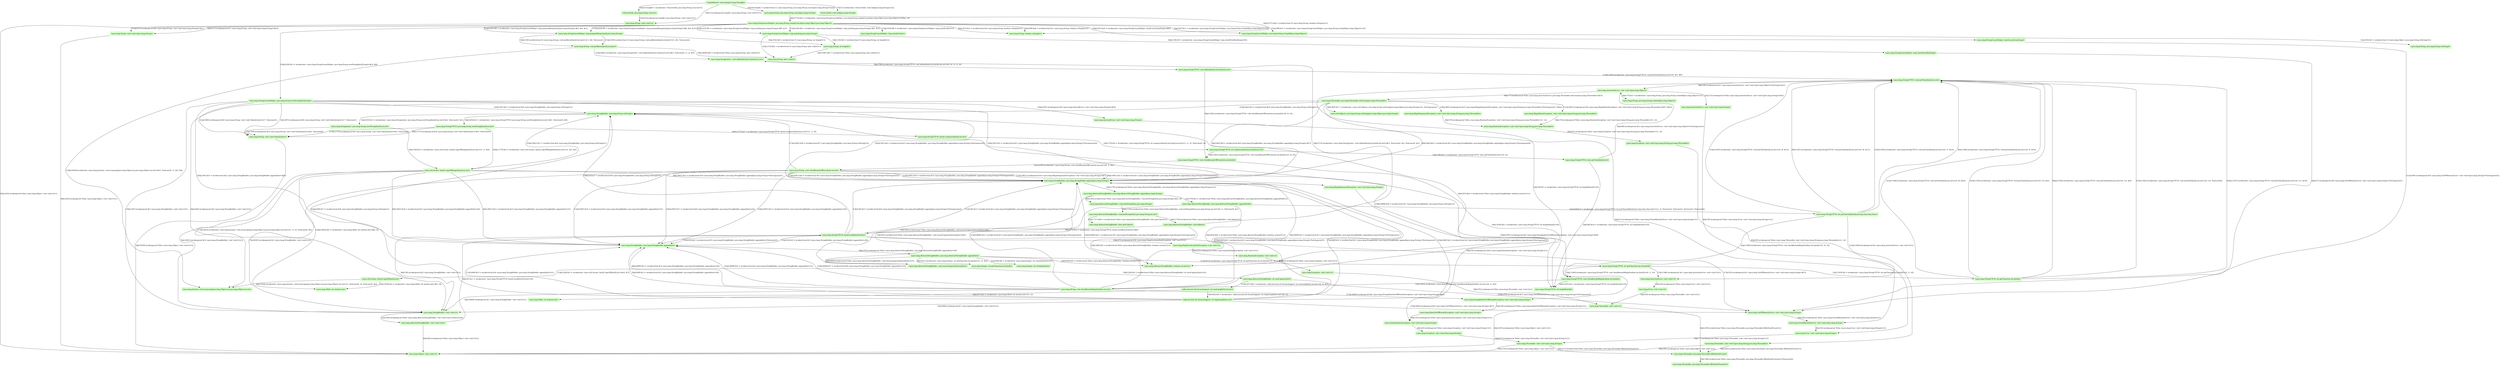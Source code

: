 digraph G {
  node [style=filled,color=".3 .2 1.0",shape=box,];
  "0" [label="<java.lang.Throwable: void <init>()>",];
  "1" [label="<java.util.Arrays: byte[] copyOfRange(byte[],int,int)>",];
  "2" [label="<java.lang.AbstractStringBuilder: int newCapacity(int)>",];
  "3" [label="<java.lang.String: void checkBoundsBeginEnd(int,int,int)>",];
  "4" [label="<java.lang.StringUTF16: void putChar(byte[],int,int)>",];
  "5" [label="<java.lang.StringUTF16: int getChars(int,int,int,byte[])>",];
  "6" [label="<java.lang.String: void checkBoundsOffCount(int,int,int)>",];
  "7" [label="<SourceSink: void sink(java.lang.String)>",];
  "8" [label="<java.lang.String: void <init>()>",];
  "9" [label="<java.lang.StringBuilder: java.lang.String toString()>",];
  "10" [label="<java.lang.Exception: void <init>(java.lang.String)>",];
  "11" [label="<java.lang.String: void <init>(java.lang.String)>",];
  "12" [label="<java.lang.StringBuilder: java.lang.StringBuilder append(java.lang.String)>",];
  "13" [label="<java.lang.StringConcatHelper: long initialCoder()>",];
  "14" [label="<java.lang.StringLatin1: java.lang.String newString(byte[],int,int)>",];
  "15" [label="<java.lang.StringIndexOutOfBoundsException: void <init>(java.lang.String)>",];
  "16" [label="<java.lang.AbstractStringBuilder: java.lang.AbstractStringBuilder append(java.lang.String)>",];
  "17" [label="<java.lang.InternalError: void <init>(java.lang.String)>",];
  "18" [label="<java.lang.StringConcatHelper: long mix(long,java.lang.String)>",];
  "19" [label="<java.lang.AbstractStringBuilder: void <init>(int)>",];
  "20" [label="<java.lang.StringConcatHelper: java.lang.String simpleConcat(java.lang.Object,java.lang.Object)>",];
  "21" [label="<java.lang.StringUTF16: void checkBoundsBeginEnd(int,int,byte[])>",];
  "22" [label="<java.lang.StringUTF16: char getChar(byte[],int)>",];
  "23" [label="<jdk.internal.util.ArraysSupport: int hugeLength(int,int)>",];
  "24" [label="<jdk.internal.util.ArraysSupport: int newLength(int,int,int)>",];
  "25" [label="<java.lang.AbstractStringBuilder: void putStringAt(int,java.lang.String,int,int)>",];
  "26" [label="<SourceSink: java.lang.String source()>",];
  "27" [label="<java.lang.IllegalArgumentException: void <init>(java.lang.String,java.lang.Throwable)>",];
  "28" [label="<java.lang.Throwable: java.lang.Throwable fillInStackTrace()>",];
  "29" [label="<java.util.Objects: java.lang.String toString(java.lang.Object,java.lang.String)>",];
  "30" [label="<java.lang.AbstractStringBuilder: void putStringAt(int,java.lang.String)>",];
  "31" [label="<java.lang.System: void arraycopy(java.lang.Object,int,java.lang.Object,int,int)>",];
  "32" [label="<java.lang.String: int length()>",];
  "33" [label="<java.lang.String: boolean isEmpty()>",];
  "34" [label="<java.lang.RuntimeException: void <init>(java.lang.String)>",];
  "35" [label="<java.lang.StringBuilder: void <init>()>",];
  "36" [label="<java.lang.AbstractStringBuilder: void inflate()>",];
  "37" [label="<java.lang.Error: void <init>(java.lang.String)>",];
  "38" [label="<java.lang.Throwable: void <init>(java.lang.String,java.lang.Throwable)>",];
  "39" [label="<java.lang.AssertionError: void <init>(java.lang.Object)>",];
  "40" [label="<java.lang.StringUTF16: byte[] compress(byte[],int,int)>",];
  "41" [label="<java.lang.StringConcatHelper: java.lang.String stringOf(java.lang.Object)>",];
  "42" [label="<java.lang.NegativeArraySizeException: void <init>()>",];
  "43" [label="<java.lang.StringUTF16: byte[] newBytesFor(int)>",];
  "44" [label="<java.lang.AbstractStringBuilder: boolean isLatin1()>",];
  "45" [label="<java.util.Arrays: byte[] copyOf(byte[],int)>",];
  "46" [label="<ArgToResult: void main(java.lang.String[])>",];
  "47" [label="<java.lang.StringConcatHelper: byte[] newArray(long)>",];
  "48" [label="<java.lang.Exception: void <init>()>",];
  "49" [label="<java.lang.IllegalStateException: void <init>(java.lang.String,java.lang.Throwable)>",];
  "50" [label="<java.lang.StringUTF16: java.lang.String newString(byte[],int,int)>",];
  "51" [label="<java.lang.StringUTF16: void inflate(byte[],int,byte[],int,int)>",];
  "52" [label="<java.lang.String: java.lang.String concat(java.lang.String)>",];
  "53" [label="<java.lang.Math: int max(int,int)>",];
  "54" [label="<java.lang.Integer: int stringSize(int)>",];
  "55" [label="<java.lang.StringUTF16: int getChars(int,int,byte[])>",];
  "56" [label="<java.lang.StringBuilder: java.lang.StringBuilder append(int)>",];
  "57" [label="<java.lang.AbstractStringBuilder: void ensureCapacityInternal(int)>",];
  "58" [label="<java.lang.StringLatin1: void inflate(byte[],int,byte[],int,int)>",];
  "59" [label="<java.lang.VirtualMachineError: void <init>(java.lang.String)>",];
  "60" [label="<java.lang.Object: void <init>()>",];
  "61" [label="<java.lang.StringConcatHelper: long prepend(long,byte[],java.lang.String)>",];
  "62" [label="<java.lang.String: java.lang.String valueOf(java.lang.Object)>",];
  "63" [label="<java.lang.StringUTF16: int length(byte[])>",];
  "64" [label="<java.lang.RuntimeException: void <init>(java.lang.String,java.lang.Throwable)>",];
  "65" [label="<java.lang.Error: void <init>()>",];
  "66" [label="<java.lang.Throwable: java.lang.Throwable initCause(java.lang.Throwable)>",];
  "67" [label="<java.lang.AssertionError: void <init>()>",];
  "68" [label="<java.lang.RuntimeException: void <init>()>",];
  "69" [label="<java.lang.StringUTF16: void checkBoundsOffCount(int,int,byte[])>",];
  "70" [label="<java.lang.Throwable: void <init>(java.lang.String)>",];
  "71" [label="<java.lang.IllegalArgumentException: void <init>(java.lang.String)>",];
  "72" [label="<java.lang.StringUTF16: int compress(byte[],int,byte[],int,int)>",];
  "73" [label="<java.lang.Throwable: java.lang.Throwable fillInStackTrace(int)>",];
  "74" [label="<java.lang.String: void getBytes(byte[],int,byte)>",];
  "75" [label="<java.lang.AssertionError: void <init>(java.lang.String)>",];
  "76" [label="<java.lang.AbstractStringBuilder: byte getCoder()>",];
  "77" [label="<java.lang.OutOfMemoryError: void <init>(java.lang.String)>",];
  "78" [label="<java.lang.IndexOutOfBoundsException: void <init>(java.lang.String)>",];
  "79" [label="<java.lang.AbstractStringBuilder: java.lang.AbstractStringBuilder append(int)>",];
  "80" [label="<java.lang.Integer: int getChars(int,int,byte[])>",];
  "81" [label="<java.lang.StringConcatHelper: java.lang.String newString(byte[],long)>",];
  "82" [label="<java.lang.Math: int min(int,int)>",];
  "83" [label="<java.lang.StringUTF16: int putCharsAt(byte[],int,char,char,char,char)>",];
  "84" [label="<java.lang.AbstractStringBuilder: java.lang.AbstractStringBuilder appendNull()>",];
  "85" [label="<java.lang.StringConcatHelper: long checkOverflow(long)>",];
  "86" [label="<java.lang.Exception: void <init>(java.lang.String,java.lang.Throwable)>",];
  "87" [label="<java.lang.String: void <init>(byte[],byte)>",];
  "88" [label="<java.lang.String: java.lang.String toString()>",];
  "89" [label="<java.lang.String: byte coder()>",];
  "0" -> "60" [label="[0@L255] invokespecial %this.<java.lang.Object: void <init>()>();",];
  "0" -> "28" [label="[6@L256] invokevirtual %this.<java.lang.Throwable: java.lang.Throwable fillInStackTrace()>();",];
  "1" -> "31" [label="[17@L3823] invokestatic <java.lang.System: void arraycopy(java.lang.Object,int,java.lang.Object,int,int)>(r1, i1, r0, %intconst0, $i5);",];
  "1" -> "56" [label="[9@L3821] $r6 = invokevirtual $r5.<java.lang.StringBuilder: java.lang.StringBuilder append(int)>(i0);",];
  "1" -> "35" [label="[5@L3821] invokespecial $r3.<java.lang.StringBuilder: void <init>()>();",];
  "1" -> "12" [label="[8@L3821] $r5 = invokevirtual $r4.<java.lang.StringBuilder: java.lang.StringBuilder append(java.lang.String)>(%stringconst1);",];
  "1" -> "82" [label="[16@L3824] $i5 = invokestatic <java.lang.Math: int min(int,int)>($i4, i2);",];
  "1" -> "9" [label="[10@L3821] $r7 = invokevirtual $r6.<java.lang.StringBuilder: java.lang.String toString()>();",];
  "1" -> "71" [label="[11@L3821] invokespecial $r2.<java.lang.IllegalArgumentException: void <init>(java.lang.String)>($r7);",];
  "1" -> "56" [label="[6@L3821] $r4 = invokevirtual $r3.<java.lang.StringBuilder: java.lang.StringBuilder append(int)>(i1);",];
  "2" -> "24" [label="[11@L257] $i8 = invokestatic <jdk.internal.util.ArraysSupport: int newLength(int,int,int)>(i0, i4, $i7);",];
  "2" -> "77" [label="[16@L259] invokespecial $r3.<java.lang.OutOfMemoryError: void <init>(java.lang.String)>(%stringconst2);",];
  "3" -> "12" [label="[8@L4606] $r2 = invokevirtual $r1.<java.lang.StringBuilder: java.lang.StringBuilder append(java.lang.String)>(%stringconst1);",];
  "3" -> "12" [label="[11@L4606] $r4 = invokevirtual $r3.<java.lang.StringBuilder: java.lang.StringBuilder append(java.lang.String)>(%stringconst2);",];
  "3" -> "15" [label="[17@L4606] invokespecial $r0.<java.lang.StringIndexOutOfBoundsException: void <init>(java.lang.String)>($r8);",];
  "3" -> "35" [label="[6@L4606] invokespecial $r1.<java.lang.StringBuilder: void <init>()>();",];
  "3" -> "56" [label="[9@L4606] $r3 = invokevirtual $r2.<java.lang.StringBuilder: java.lang.StringBuilder append(int)>(i0);",];
  "3" -> "56" [label="[12@L4606] $r5 = invokevirtual $r4.<java.lang.StringBuilder: java.lang.StringBuilder append(int)>(i1);",];
  "3" -> "56" [label="[15@L4606] $r7 = invokevirtual $r6.<java.lang.StringBuilder: java.lang.StringBuilder append(int)>(i2);",];
  "3" -> "12" [label="[14@L4606] $r6 = invokevirtual $r5.<java.lang.StringBuilder: java.lang.StringBuilder append(java.lang.String)>(%stringconst3);",];
  "3" -> "9" [label="[16@L4606] $r8 = invokevirtual $r7.<java.lang.StringBuilder: java.lang.String toString()>();",];
  "4" -> "63" [label="[4@L59] $i7 = invokestatic <java.lang.StringUTF16: int length(byte[])>(r0);",];
  "4" -> "39" [label="[8@L59] invokespecial $r1.<java.lang.AssertionError: void <init>(java.lang.Object)>(%stringconst1);",];
  "5" -> "67" [label="[7@L1366] invokespecial $r1.<java.lang.AssertionError: void <init>()>();",];
  "5" -> "21" [label="[0@L1364] invokestatic <java.lang.StringUTF16: void checkBoundsBeginEnd(int,int,byte[])>(i0, i1, r0);",];
  "5" -> "55" [label="[1@L1365] $i3 = invokestatic <java.lang.StringUTF16: int getChars(int,int,byte[])>(i2, i1, r0);",];
  "6" -> "12" [label="[12@L4591] $r4 = invokevirtual $r3.<java.lang.StringBuilder: java.lang.StringBuilder append(java.lang.String)>(%stringconst2);",];
  "6" -> "56" [label="[13@L4591] $r5 = invokevirtual $r4.<java.lang.StringBuilder: java.lang.StringBuilder append(int)>(i1);",];
  "6" -> "9" [label="[17@L4591] $r8 = invokevirtual $r7.<java.lang.StringBuilder: java.lang.String toString()>();",];
  "6" -> "12" [label="[9@L4591] $r2 = invokevirtual $r1.<java.lang.StringBuilder: java.lang.StringBuilder append(java.lang.String)>(%stringconst1);",];
  "6" -> "12" [label="[15@L4591] $r6 = invokevirtual $r5.<java.lang.StringBuilder: java.lang.StringBuilder append(java.lang.String)>(%stringconst3);",];
  "6" -> "35" [label="[7@L4591] invokespecial $r1.<java.lang.StringBuilder: void <init>()>();",];
  "6" -> "56" [label="[16@L4591] $r7 = invokevirtual $r6.<java.lang.StringBuilder: java.lang.StringBuilder append(int)>(i2);",];
  "6" -> "15" [label="[18@L4591] invokespecial $r0.<java.lang.StringIndexOutOfBoundsException: void <init>(java.lang.String)>($r8);",];
  "6" -> "56" [label="[10@L4591] $r3 = invokevirtual $r2.<java.lang.StringBuilder: java.lang.StringBuilder append(int)>(i0);",];
  "8" -> "60" [label="[0@L243] invokespecial %this.<java.lang.Object: void <init>()>();",];
  "9" -> "50" [label="[9@L454] $r3 = invokestatic <java.lang.StringUTF16: java.lang.String newString(byte[],int,int)>($r1, %intconst0, $i0);",];
  "9" -> "14" [label="[5@L453] $r3 = invokestatic <java.lang.StringLatin1: java.lang.String newString(byte[],int,int)>($r2, %intconst0, $i1);",];
  "9" -> "44" [label="[0@L453] $z0 = invokevirtual %this.<java.lang.StringBuilder: boolean isLatin1()>();",];
  "10" -> "70" [label="[0@L67] invokespecial %this.<java.lang.Throwable: void <init>(java.lang.String)>(r1);",];
  "11" -> "60" [label="[0@L259] invokespecial %this.<java.lang.Object: void <init>()>();",];
  "12" -> "16" [label="[0@L179] invokespecial %this.<java.lang.AbstractStringBuilder: java.lang.AbstractStringBuilder append(java.lang.String)>(r1);",];
  "14" -> "87" [label="[7@L769] invokespecial $r0.<java.lang.String: void <init>(byte[],byte)>($r2, %intconst0);",];
  "14" -> "1" [label="[6@L769] $r2 = invokestatic <java.util.Arrays: byte[] copyOfRange(byte[],int,int)>(r1, i1, $i2);",];
  "15" -> "78" [label="[0@L56] invokespecial %this.<java.lang.IndexOutOfBoundsException: void <init>(java.lang.String)>(r1);",];
  "16" -> "57" [label="[6@L582] invokevirtual %this.<java.lang.AbstractStringBuilder: void ensureCapacityInternal(int)>($i2);",];
  "16" -> "84" [label="[1@L579] $r2 = invokevirtual %this.<java.lang.AbstractStringBuilder: java.lang.AbstractStringBuilder appendNull()>();",];
  "16" -> "30" [label="[8@L583] invokevirtual %this.<java.lang.AbstractStringBuilder: void putStringAt(int,java.lang.String)>($i3, r0);",];
  "17" -> "59" [label="[0@L51] invokespecial %this.<java.lang.VirtualMachineError: void <init>(java.lang.String)>(r1);",];
  "18" -> "32" [label="[0@L134] $i0 = invokevirtual r0.<java.lang.String: int length()>();",];
  "18" -> "85" [label="[8@L138] $l3 = invokestatic <java.lang.StringConcatHelper: long checkOverflow(long)>(l5);",];
  "18" -> "89" [label="[3@L135] $b2 = invokevirtual r0.<java.lang.String: byte coder()>();",];
  "19" -> "43" [label="[8@L91] $r1 = invokestatic <java.lang.StringUTF16: byte[] newBytesFor(int)>(i0);",];
  "19" -> "60" [label="[0@L86] invokespecial %this.<java.lang.Object: void <init>()>();",];
  "20" -> "41" [label="[1@L408] $r3 = invokestatic <java.lang.StringConcatHelper: java.lang.String stringOf(java.lang.Object)>(r2);",];
  "20" -> "13" [label="[13@L419] $l0 = invokestatic <java.lang.StringConcatHelper: long initialCoder()>();",];
  "20" -> "61" [label="[18@L425] $l4 = invokestatic <java.lang.StringConcatHelper: long prepend(long,byte[],java.lang.String)>($l3, $r4, $r1);",];
  "20" -> "33" [label="[8@L413] $z1 = invokevirtual $r3.<java.lang.String: boolean isEmpty()>();",];
  "20" -> "47" [label="[16@L421] $r4 = invokestatic <java.lang.StringConcatHelper: byte[] newArray(long)>($l2);",];
  "20" -> "18" [label="[14@L419] $l1 = invokestatic <java.lang.StringConcatHelper: long mix(long,java.lang.String)>($l0, $r1);",];
  "20" -> "61" [label="[17@L424] $l3 = invokestatic <java.lang.StringConcatHelper: long prepend(long,byte[],java.lang.String)>($l2, $r4, $r3);",];
  "20" -> "81" [label="[19@L426] $r5 = invokestatic <java.lang.StringConcatHelper: java.lang.String newString(byte[],long)>($r4, $l4);",];
  "20" -> "11" [label="[6@L411] invokespecial $r7.<java.lang.String: void <init>(java.lang.String)>($r3);",];
  "20" -> "18" [label="[15@L420] $l2 = invokestatic <java.lang.StringConcatHelper: long mix(long,java.lang.String)>($l1, $r3);",];
  "20" -> "41" [label="[0@L407] $r1 = invokestatic <java.lang.StringConcatHelper: java.lang.String stringOf(java.lang.Object)>(r0);",];
  "20" -> "11" [label="[11@L415] invokespecial $r6.<java.lang.String: void <init>(java.lang.String)>($r1);",];
  "20" -> "33" [label="[2@L409] $z0 = invokevirtual $r1.<java.lang.String: boolean isEmpty()>();",];
  "21" -> "63" [label="[0@L1632] $i2 = invokestatic <java.lang.StringUTF16: int length(byte[])>(r0);",];
  "21" -> "3" [label="[1@L1632] invokestatic <java.lang.String: void checkBoundsBeginEnd(int,int,int)>(i0, i1, $i2);",];
  "22" -> "39" [label="[8@L68] invokespecial $r2.<java.lang.AssertionError: void <init>(java.lang.Object)>(%stringconst1);",];
  "22" -> "63" [label="[4@L68] $i10 = invokestatic <java.lang.StringUTF16: int length(byte[])>(r0);",];
  "23" -> "35" [label="[5@L649] invokespecial $r1.<java.lang.StringBuilder: void <init>()>();",];
  "23" -> "12" [label="[13@L649] $r6 = invokevirtual $r5.<java.lang.StringBuilder: java.lang.StringBuilder append(java.lang.String)>(%stringconst3);",];
  "23" -> "56" [label="[11@L649] $r5 = invokevirtual $r4.<java.lang.StringBuilder: java.lang.StringBuilder append(int)>(i1);",];
  "23" -> "56" [label="[8@L649] $r3 = invokevirtual $r2.<java.lang.StringBuilder: java.lang.StringBuilder append(int)>(i0);",];
  "23" -> "9" [label="[14@L649] $r7 = invokevirtual $r6.<java.lang.StringBuilder: java.lang.String toString()>();",];
  "23" -> "12" [label="[7@L649] $r2 = invokevirtual $r1.<java.lang.StringBuilder: java.lang.StringBuilder append(java.lang.String)>(%stringconst1);",];
  "23" -> "12" [label="[10@L649] $r4 = invokevirtual $r3.<java.lang.StringBuilder: java.lang.StringBuilder append(java.lang.String)>(%stringconst2);",];
  "23" -> "77" [label="[15@L649] invokespecial $r0.<java.lang.OutOfMemoryError: void <init>(java.lang.String)>($r7);",];
  "24" -> "23" [label="[7@L642] $i5 = invokestatic <jdk.internal.util.ArraysSupport: int hugeLength(int,int)>(i0, i1);",];
  "24" -> "53" [label="[0@L637] $i3 = invokestatic <java.lang.Math: int max(int,int)>(i1, i2);",];
  "25" -> "36" [label="[5@L1718] invokevirtual %this.<java.lang.AbstractStringBuilder: void inflate()>();",];
  "25" -> "76" [label="[0@L1717] $b0 = invokevirtual %this.<java.lang.AbstractStringBuilder: byte getCoder()>();",];
  "26" -> "8" [label="[1@L4] invokespecial temp$0.<java.lang.String: void <init>()>();",];
  "27" -> "64" [label="[0@L70] invokespecial %this.<java.lang.RuntimeException: void <init>(java.lang.String,java.lang.Throwable)>(r1, r2);",];
  "28" -> "73" [label="[5@L798] invokevirtual %this.<java.lang.Throwable: java.lang.Throwable fillInStackTrace(int)>(%intconst0);",];
  "30" -> "25" [label="[2@L1724] invokevirtual %this.<java.lang.AbstractStringBuilder: void putStringAt(int,java.lang.String,int,int)>(i0, r1, %intconst0, $i1);",];
  "32" -> "89" [label="[2@L1481] $b1 = invokevirtual %this.<java.lang.String: byte coder()>();",];
  "34" -> "10" [label="[0@L63] invokespecial %this.<java.lang.Exception: void <init>(java.lang.String)>(r1);",];
  "35" -> "19" [label="[1@L106] invokespecial %this.<java.lang.AbstractStringBuilder: void <init>(int)>(%intconst0);",];
  "36" -> "44" [label="[0@L269] $z0 = invokevirtual %this.<java.lang.AbstractStringBuilder: boolean isLatin1()>();",];
  "36" -> "43" [label="[6@L272] $r2 = invokestatic <java.lang.StringUTF16: byte[] newBytesFor(int)>($i0);",];
  "36" -> "58" [label="[9@L273] invokestatic <java.lang.StringLatin1: void inflate(byte[],int,byte[],int,int)>($r3, %intconst0, $r2, %intconst0, $i1);",];
  "37" -> "70" [label="[0@L71] invokespecial %this.<java.lang.Throwable: void <init>(java.lang.String)>(r1);",];
  "38" -> "60" [label="[0@L292] invokespecial %this.<java.lang.Object: void <init>()>();",];
  "38" -> "28" [label="[6@L293] invokevirtual %this.<java.lang.Throwable: java.lang.Throwable fillInStackTrace()>();",];
  "39" -> "75" [label="[1@L75] invokespecial %this.<java.lang.AssertionError: void <init>(java.lang.String)>($r2);",];
  "39" -> "66" [label="[6@L77] invokevirtual %this.<java.lang.AssertionError: java.lang.Throwable initCause(java.lang.Throwable)>($r3);",];
  "39" -> "62" [label="[0@L75] $r2 = invokestatic <java.lang.String: java.lang.String valueOf(java.lang.Object)>(r1);",];
  "40" -> "72" [label="[2@L170] $i2 = invokestatic <java.lang.StringUTF16: int compress(byte[],int,byte[],int,int)>(r1, i1, r0, %intconst0, i0);",];
  "41" -> "88" [label="[1@L453] $r1 = invokevirtual r0.<java.lang.Object: java.lang.String toString()>();",];
  "42" -> "68" [label="[0@L42] invokespecial %this.<java.lang.RuntimeException: void <init>()>();",];
  "43" -> "35" [label="[9@L50] invokespecial $r2.<java.lang.StringBuilder: void <init>()>();",];
  "43" -> "56" [label="[12@L50] $r4 = invokevirtual $r3.<java.lang.StringBuilder: java.lang.StringBuilder append(int)>(i0);",];
  "43" -> "12" [label="[14@L50] $r5 = invokevirtual $r4.<java.lang.StringBuilder: java.lang.StringBuilder append(java.lang.String)>(%stringconst3);",];
  "43" -> "9" [label="[16@L50] $r7 = invokevirtual $r6.<java.lang.StringBuilder: java.lang.String toString()>();",];
  "43" -> "42" [label="[3@L47] invokespecial $r8.<java.lang.NegativeArraySizeException: void <init>()>();",];
  "43" -> "77" [label="[17@L50] invokespecial $r1.<java.lang.OutOfMemoryError: void <init>(java.lang.String)>($r7);",];
  "43" -> "56" [label="[15@L50] $r6 = invokevirtual $r5.<java.lang.StringBuilder: java.lang.StringBuilder append(int)>(%intconst1);",];
  "43" -> "12" [label="[11@L50] $r3 = invokevirtual $r2.<java.lang.StringBuilder: java.lang.StringBuilder append(java.lang.String)>(%stringconst2);",];
  "45" -> "31" [label="[4@L3538] invokestatic <java.lang.System: void arraycopy(java.lang.Object,int,java.lang.Object,int,int)>(r1, %intconst0, r0, %intconst0, $i2);",];
  "45" -> "82" [label="[2@L3539] $i2 = invokestatic <java.lang.Math: int min(int,int)>($i1, i0);",];
  "46" -> "26" [label="[0@L4] temp$0 = invokestatic <SourceSink: java.lang.String source()>();",];
  "46" -> "7" [label="[7@L7] invokestatic <SourceSink: void sink(java.lang.String)>(s2);",];
  "46" -> "8" [label="[3@L5] invokespecial temp$1.<java.lang.String: void <init>()>();",];
  "46" -> "52" [label="[5@L6] temp$2 = invokevirtual s1.<java.lang.String: java.lang.String concat(java.lang.String)>(taint);",];
  "47" -> "77" [label="[11@L495] invokespecial $r5.<java.lang.OutOfMemoryError: void <init>(java.lang.String)>(%stringconst2);",];
  "48" -> "0" [label="[0@L55] invokespecial %this.<java.lang.Throwable: void <init>()>();",];
  "49" -> "64" [label="[0@L74] invokespecial %this.<java.lang.RuntimeException: void <init>(java.lang.String,java.lang.Throwable)>(r1, r2);",];
  "50" -> "87" [label="[17@L1179] invokespecial $r0.<java.lang.String: void <init>(byte[],byte)>($r2, %intconst2);",];
  "50" -> "87" [label="[9@L1175] invokespecial $r4.<java.lang.String: void <init>(byte[],byte)>($r3, %intconst0);",];
  "50" -> "1" [label="[16@L1179] $r2 = invokestatic <java.util.Arrays: byte[] copyOfRange(byte[],int,int)>(r1, $i3, $i2);",];
  "50" -> "40" [label="[6@L1173] $r3 = invokestatic <java.lang.StringUTF16: byte[] compress(byte[],int,int)>(r1, i1, i0);",];
  "51" -> "4" [label="[13@L1464] invokestatic <java.lang.StringUTF16: void putChar(byte[],int,int)>(r0, $i1, $i9);",];
  "51" -> "69" [label="[0@L1462] invokestatic <java.lang.StringUTF16: void checkBoundsOffCount(int,int,byte[])>(i6, i0, r0);",];
  "52" -> "33" [label="[0@L2771] $z0 = invokevirtual r0.<java.lang.String: boolean isEmpty()>();",];
  "52" -> "20" [label="[4@L2774] $r2 = invokestatic <java.lang.StringConcatHelper: java.lang.String simpleConcat(java.lang.Object,java.lang.Object)>(%this, r0);",];
  "55" -> "4" [label="[25@L1547] invokestatic <java.lang.StringUTF16: void putChar(byte[],int,int)>(r0, i11, $i19);",];
  "55" -> "4" [label="[31@L1548] invokestatic <java.lang.StringUTF16: void putChar(byte[],int,int)>(r0, i8, $i22);",];
  "55" -> "4" [label="[41@L1554] invokestatic <java.lang.StringUTF16: void putChar(byte[],int,int)>(r0, i14, $i2);",];
  "55" -> "4" [label="[46@L1558] invokestatic <java.lang.StringUTF16: void putChar(byte[],int,int)>(r0, i14, $i3);",];
  "55" -> "4" [label="[51@L1562] invokestatic <java.lang.StringUTF16: void putChar(byte[],int,int)>(r0, i14, %intconst6);",];
  "56" -> "79" [label="[0@L253] invokespecial %this.<java.lang.AbstractStringBuilder: java.lang.AbstractStringBuilder append(int)>(i0);",];
  "57" -> "45" [label="[13@L228] $r3 = invokestatic <java.util.Arrays: byte[] copyOf(byte[],int)>($r2, $i7);",];
  "57" -> "2" [label="[9@L229] $i5 = invokevirtual %this.<java.lang.AbstractStringBuilder: int newCapacity(int)>(i3);",];
  "58" -> "51" [label="[0@L788] invokestatic <java.lang.StringUTF16: void inflate(byte[],int,byte[],int,int)>(r0, i0, r1, i1, i2);",];
  "59" -> "37" [label="[0@L54] invokespecial %this.<java.lang.Error: void <init>(java.lang.String)>(r1);",];
  "61" -> "74" [label="[9@L354] invokevirtual r0.<java.lang.String: void getBytes(byte[],int,byte)>(r1, $i4, %intconst1);",];
  "61" -> "74" [label="[13@L356] invokevirtual r0.<java.lang.String: void getBytes(byte[],int,byte)>(r1, $i3, %intconst2);",];
  "61" -> "32" [label="[0@L352] $i0 = invokevirtual r0.<java.lang.String: int length()>();",];
  "64" -> "86" [label="[0@L81] invokespecial %this.<java.lang.Exception: void <init>(java.lang.String,java.lang.Throwable)>(r1, r2);",];
  "65" -> "0" [label="[0@L59] invokespecial %this.<java.lang.Throwable: void <init>()>();",];
  "66" -> "9" [label="[10@L463] $r9 = invokevirtual $r8.<java.lang.StringBuilder: java.lang.String toString()>();",];
  "66" -> "27" [label="[16@L465] invokespecial $r3.<java.lang.IllegalArgumentException: void <init>(java.lang.String,java.lang.Throwable)>(%stringconst2, %this);",];
  "66" -> "12" [label="[9@L463] $r8 = invokevirtual $r6.<java.lang.StringBuilder: java.lang.StringBuilder append(java.lang.String)>($r7);",];
  "66" -> "29" [label="[8@L463] $r7 = invokestatic <java.util.Objects: java.lang.String toString(java.lang.Object,java.lang.String)>(r2, %stringconst1);",];
  "66" -> "12" [label="[6@L462] $r6 = invokevirtual $r5.<java.lang.StringBuilder: java.lang.StringBuilder append(java.lang.String)>(%stringconst0);",];
  "66" -> "49" [label="[11@L463] invokespecial $r4.<java.lang.IllegalStateException: void <init>(java.lang.String,java.lang.Throwable)>($r9, %this);",];
  "66" -> "35" [label="[4@L462] invokespecial $r5.<java.lang.StringBuilder: void <init>()>();",];
  "67" -> "65" [label="[0@L50] invokespecial %this.<java.lang.Error: void <init>()>();",];
  "68" -> "48" [label="[0@L52] invokespecial %this.<java.lang.Exception: void <init>()>();",];
  "69" -> "63" [label="[0@L1636] $i2 = invokestatic <java.lang.StringUTF16: int length(byte[])>(r0);",];
  "69" -> "6" [label="[1@L1636] invokestatic <java.lang.String: void checkBoundsOffCount(int,int,int)>(i0, i1, $i2);",];
  "70" -> "60" [label="[0@L270] invokespecial %this.<java.lang.Object: void <init>()>();",];
  "70" -> "28" [label="[6@L271] invokevirtual %this.<java.lang.Throwable: java.lang.Throwable fillInStackTrace()>();",];
  "71" -> "34" [label="[0@L50] invokespecial %this.<java.lang.RuntimeException: void <init>(java.lang.String)>(r1);",];
  "72" -> "22" [label="[3@L198] $c0 = invokestatic <java.lang.StringUTF16: char getChar(byte[],int)>(r0, i2);",];
  "72" -> "69" [label="[0@L196] invokestatic <java.lang.StringUTF16: void checkBoundsOffCount(int,int,byte[])>(i2, i4, r0);",];
  "74" -> "31" [label="[10@L4459] invokestatic <java.lang.System: void arraycopy(java.lang.Object,int,java.lang.Object,int,int)>($r5, %intconst0, r1, $i5, $i4);",];
  "74" -> "58" [label="[15@L4461] invokestatic <java.lang.StringLatin1: void inflate(byte[],int,byte[],int,int)>($r3, %intconst0, r1, i2, $i3);",];
  "74" -> "89" [label="[0@L4458] $b0 = invokevirtual %this.<java.lang.String: byte coder()>();",];
  "75" -> "37" [label="[0@L59] invokespecial %this.<java.lang.Error: void <init>(java.lang.String)>(r1);",];
  "77" -> "59" [label="[0@L58] invokespecial %this.<java.lang.VirtualMachineError: void <init>(java.lang.String)>(r1);",];
  "78" -> "34" [label="[0@L55] invokespecial %this.<java.lang.RuntimeException: void <init>(java.lang.String)>(r1);",];
  "79" -> "54" [label="[1@L828] $i2 = invokestatic <java.lang.Integer: int stringSize(int)>(i1);",];
  "79" -> "44" [label="[4@L830] $z0 = invokevirtual %this.<java.lang.AbstractStringBuilder: boolean isLatin1()>();",];
  "79" -> "5" [label="[11@L833] invokestatic <java.lang.StringUTF16: int getChars(int,int,int,byte[])>(i1, i0, i3, $r1);",];
  "79" -> "80" [label="[8@L831] invokestatic <java.lang.Integer: int getChars(int,int,byte[])>(i1, i3, $r2);",];
  "79" -> "57" [label="[3@L829] invokevirtual %this.<java.lang.AbstractStringBuilder: void ensureCapacityInternal(int)>(i3);",];
  "81" -> "17" [label="[24@L391] invokespecial $r0.<java.lang.InternalError: void <init>(java.lang.String)>($r5);",];
  "81" -> "56" [label="[20@L391] $r3 = invokevirtual $r2.<java.lang.StringBuilder: java.lang.StringBuilder append(int)>($i3);",];
  "81" -> "9" [label="[23@L391] $r5 = invokevirtual $r4.<java.lang.StringBuilder: java.lang.String toString()>();",];
  "81" -> "12" [label="[22@L391] $r4 = invokevirtual $r3.<java.lang.StringBuilder: java.lang.StringBuilder append(java.lang.String)>(%stringconst5);",];
  "81" -> "87" [label="[5@L387] invokespecial $r8.<java.lang.String: void <init>(byte[],byte)>(r7, %intconst1);",];
  "81" -> "35" [label="[16@L391] invokespecial $r1.<java.lang.StringBuilder: void <init>()>();",];
  "81" -> "12" [label="[18@L391] $r2 = invokevirtual $r1.<java.lang.StringBuilder: java.lang.StringBuilder append(java.lang.String)>(%stringconst4);",];
  "81" -> "87" [label="[12@L389] invokespecial $r6.<java.lang.String: void <init>(byte[],byte)>(r7, %intconst3);",];
  "83" -> "4" [label="[15@L1403] invokestatic <java.lang.StringUTF16: void putChar(byte[],int,int)>(r0, i8, $i13);",];
  "83" -> "4" [label="[9@L1401] invokestatic <java.lang.StringUTF16: void putChar(byte[],int,int)>(r0, i6, $i11);",];
  "83" -> "4" [label="[12@L1402] invokestatic <java.lang.StringUTF16: void putChar(byte[],int,int)>(r0, i7, $i12);",];
  "83" -> "4" [label="[6@L1400] invokestatic <java.lang.StringUTF16: void putChar(byte[],int,int)>(r0, i5, $i10);",];
  "83" -> "21" [label="[2@L1399] invokestatic <java.lang.StringUTF16: void checkBoundsBeginEnd(int,int,byte[])>(i5, i0, r0);",];
  "83" -> "67" [label="[21@L1404] invokespecial $r2.<java.lang.AssertionError: void <init>()>();",];
  "84" -> "57" [label="[3@L631] invokevirtual %this.<java.lang.AbstractStringBuilder: void ensureCapacityInternal(int)>($i1);",];
  "84" -> "83" [label="[22@L640] i6 = invokestatic <java.lang.StringUTF16: int putCharsAt(byte[],int,char,char,char,char)>(r1, i2, %intconst3, %intconst4, %intconst5, %intconst5);",];
  "84" -> "44" [label="[6@L634] $z0 = invokevirtual %this.<java.lang.AbstractStringBuilder: boolean isLatin1()>();",];
  "85" -> "77" [label="[6@L57] invokespecial $r0.<java.lang.OutOfMemoryError: void <init>(java.lang.String)>(%stringconst1);",];
  "86" -> "38" [label="[0@L85] invokespecial %this.<java.lang.Throwable: void <init>(java.lang.String,java.lang.Throwable)>(r1, r2);",];
  "87" -> "60" [label="[0@L4539] invokespecial %this.<java.lang.Object: void <init>()>();",];
}
